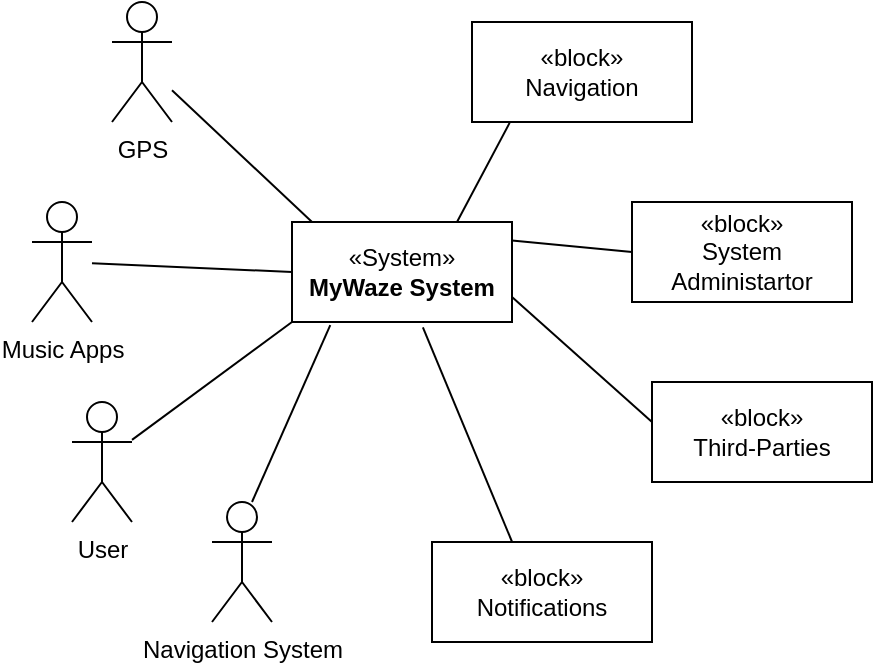 <mxfile version="27.0.9">
  <diagram name="Page-1" id="QYrtBOQRc08aZvWXUzZQ">
    <mxGraphModel dx="978" dy="545" grid="1" gridSize="10" guides="1" tooltips="1" connect="1" arrows="1" fold="1" page="1" pageScale="1" pageWidth="827" pageHeight="1169" math="0" shadow="0">
      <root>
        <mxCell id="0" />
        <mxCell id="1" parent="0" />
        <mxCell id="OuJ3eWc_oyicHDaKtTA7-1" value="«System»&lt;br&gt;&lt;b&gt;MyWaze System&lt;/b&gt;" style="html=1;whiteSpace=wrap;" vertex="1" parent="1">
          <mxGeometry x="340" y="270" width="110" height="50" as="geometry" />
        </mxCell>
        <mxCell id="OuJ3eWc_oyicHDaKtTA7-2" value="Music Apps&lt;div&gt;&lt;br&gt;&lt;/div&gt;" style="shape=umlActor;verticalLabelPosition=bottom;verticalAlign=top;html=1;" vertex="1" parent="1">
          <mxGeometry x="210" y="260" width="30" height="60" as="geometry" />
        </mxCell>
        <mxCell id="OuJ3eWc_oyicHDaKtTA7-3" value="&lt;div&gt;User&lt;/div&gt;" style="shape=umlActor;verticalLabelPosition=bottom;verticalAlign=top;html=1;" vertex="1" parent="1">
          <mxGeometry x="230" y="360" width="30" height="60" as="geometry" />
        </mxCell>
        <mxCell id="OuJ3eWc_oyicHDaKtTA7-4" value="GPS" style="shape=umlActor;verticalLabelPosition=bottom;verticalAlign=top;html=1;" vertex="1" parent="1">
          <mxGeometry x="250" y="160" width="30" height="60" as="geometry" />
        </mxCell>
        <mxCell id="OuJ3eWc_oyicHDaKtTA7-5" value="&lt;div&gt;Navigation System&lt;/div&gt;" style="shape=umlActor;verticalLabelPosition=bottom;verticalAlign=top;html=1;" vertex="1" parent="1">
          <mxGeometry x="300" y="410" width="30" height="60" as="geometry" />
        </mxCell>
        <mxCell id="OuJ3eWc_oyicHDaKtTA7-6" value="" style="endArrow=none;html=1;rounded=0;entryX=0;entryY=0.5;entryDx=0;entryDy=0;" edge="1" parent="1" source="OuJ3eWc_oyicHDaKtTA7-2" target="OuJ3eWc_oyicHDaKtTA7-1">
          <mxGeometry width="50" height="50" relative="1" as="geometry">
            <mxPoint x="250" y="350" as="sourcePoint" />
            <mxPoint x="300" y="300" as="targetPoint" />
          </mxGeometry>
        </mxCell>
        <mxCell id="OuJ3eWc_oyicHDaKtTA7-7" value="" style="endArrow=none;html=1;rounded=0;entryX=0;entryY=1;entryDx=0;entryDy=0;" edge="1" parent="1" source="OuJ3eWc_oyicHDaKtTA7-3" target="OuJ3eWc_oyicHDaKtTA7-1">
          <mxGeometry width="50" height="50" relative="1" as="geometry">
            <mxPoint x="310" y="300" as="sourcePoint" />
            <mxPoint x="450" y="314" as="targetPoint" />
          </mxGeometry>
        </mxCell>
        <mxCell id="OuJ3eWc_oyicHDaKtTA7-8" value="" style="endArrow=none;html=1;rounded=0;entryX=0.174;entryY=1.031;entryDx=0;entryDy=0;exitX=0.667;exitY=0;exitDx=0;exitDy=0;exitPerimeter=0;entryPerimeter=0;" edge="1" parent="1" source="OuJ3eWc_oyicHDaKtTA7-5" target="OuJ3eWc_oyicHDaKtTA7-1">
          <mxGeometry width="50" height="50" relative="1" as="geometry">
            <mxPoint x="360" y="390" as="sourcePoint" />
            <mxPoint x="500" y="404" as="targetPoint" />
          </mxGeometry>
        </mxCell>
        <mxCell id="OuJ3eWc_oyicHDaKtTA7-9" value="" style="endArrow=none;html=1;rounded=0;entryX=0.091;entryY=0;entryDx=0;entryDy=0;entryPerimeter=0;" edge="1" parent="1" source="OuJ3eWc_oyicHDaKtTA7-4" target="OuJ3eWc_oyicHDaKtTA7-1">
          <mxGeometry width="50" height="50" relative="1" as="geometry">
            <mxPoint x="340" y="240" as="sourcePoint" />
            <mxPoint x="480" y="254" as="targetPoint" />
          </mxGeometry>
        </mxCell>
        <mxCell id="OuJ3eWc_oyicHDaKtTA7-10" value="«block»&lt;br&gt;Navigation" style="html=1;whiteSpace=wrap;" vertex="1" parent="1">
          <mxGeometry x="430" y="170" width="110" height="50" as="geometry" />
        </mxCell>
        <mxCell id="OuJ3eWc_oyicHDaKtTA7-11" value="«block»&lt;br&gt;System Administartor" style="html=1;whiteSpace=wrap;" vertex="1" parent="1">
          <mxGeometry x="510" y="260" width="110" height="50" as="geometry" />
        </mxCell>
        <mxCell id="OuJ3eWc_oyicHDaKtTA7-12" value="«block»&lt;br&gt;Third-Parties" style="html=1;whiteSpace=wrap;" vertex="1" parent="1">
          <mxGeometry x="520" y="350" width="110" height="50" as="geometry" />
        </mxCell>
        <mxCell id="OuJ3eWc_oyicHDaKtTA7-13" value="«block»&lt;br&gt;Notifications" style="html=1;whiteSpace=wrap;" vertex="1" parent="1">
          <mxGeometry x="410" y="430" width="110" height="50" as="geometry" />
        </mxCell>
        <mxCell id="OuJ3eWc_oyicHDaKtTA7-14" value="" style="endArrow=none;html=1;rounded=0;exitX=1;exitY=0.75;exitDx=0;exitDy=0;entryX=0;entryY=0.4;entryDx=0;entryDy=0;entryPerimeter=0;" edge="1" parent="1" source="OuJ3eWc_oyicHDaKtTA7-1" target="OuJ3eWc_oyicHDaKtTA7-12">
          <mxGeometry width="50" height="50" relative="1" as="geometry">
            <mxPoint x="410" y="430" as="sourcePoint" />
            <mxPoint x="460" y="380" as="targetPoint" />
          </mxGeometry>
        </mxCell>
        <mxCell id="OuJ3eWc_oyicHDaKtTA7-15" value="" style="endArrow=none;html=1;rounded=0;exitX=0.595;exitY=1.054;exitDx=0;exitDy=0;entryX=0.364;entryY=0;entryDx=0;entryDy=0;entryPerimeter=0;exitPerimeter=0;" edge="1" parent="1" source="OuJ3eWc_oyicHDaKtTA7-1" target="OuJ3eWc_oyicHDaKtTA7-13">
          <mxGeometry width="50" height="50" relative="1" as="geometry">
            <mxPoint x="430" y="380" as="sourcePoint" />
            <mxPoint x="510" y="462" as="targetPoint" />
          </mxGeometry>
        </mxCell>
        <mxCell id="OuJ3eWc_oyicHDaKtTA7-16" value="" style="endArrow=none;html=1;rounded=0;exitX=1;exitY=0.186;exitDx=0;exitDy=0;entryX=0;entryY=0.5;entryDx=0;entryDy=0;exitPerimeter=0;" edge="1" parent="1" source="OuJ3eWc_oyicHDaKtTA7-1" target="OuJ3eWc_oyicHDaKtTA7-11">
          <mxGeometry width="50" height="50" relative="1" as="geometry">
            <mxPoint x="500" y="400" as="sourcePoint" />
            <mxPoint x="595" y="557" as="targetPoint" />
          </mxGeometry>
        </mxCell>
        <mxCell id="OuJ3eWc_oyicHDaKtTA7-17" value="" style="endArrow=none;html=1;rounded=0;exitX=0.75;exitY=0;exitDx=0;exitDy=0;entryX=0.171;entryY=1.009;entryDx=0;entryDy=0;entryPerimeter=0;" edge="1" parent="1" source="OuJ3eWc_oyicHDaKtTA7-1" target="OuJ3eWc_oyicHDaKtTA7-10">
          <mxGeometry width="50" height="50" relative="1" as="geometry">
            <mxPoint x="470" y="230" as="sourcePoint" />
            <mxPoint x="565" y="387" as="targetPoint" />
          </mxGeometry>
        </mxCell>
      </root>
    </mxGraphModel>
  </diagram>
</mxfile>
